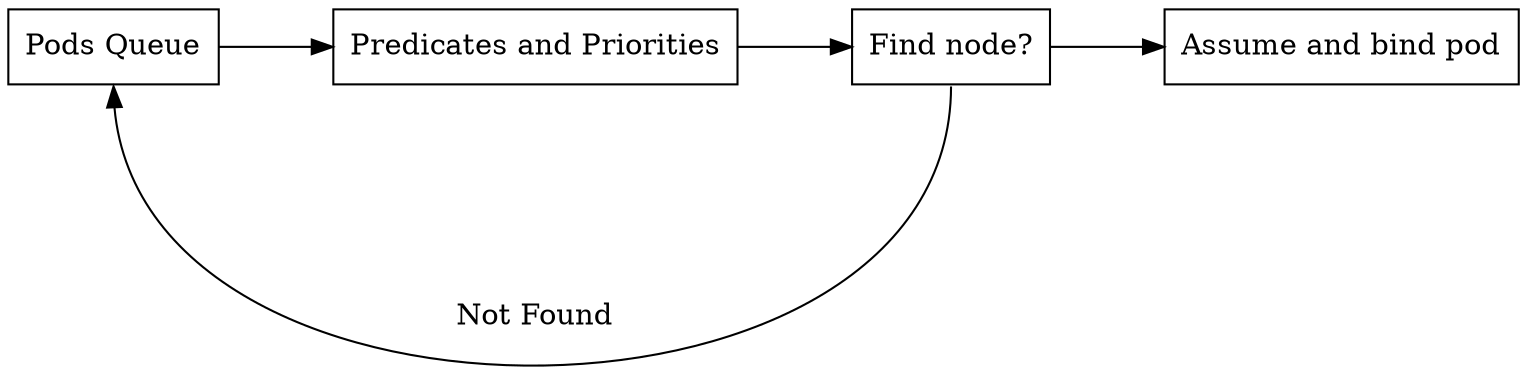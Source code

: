 digraph G {
    rankdir = LR
    nodesep = 1
    ranksep = 0.75
    node [shape=record]

    "Pods Queue" -> "Predicates and Priorities" [weight=2]
    "Predicates and Priorities" -> "Find node?" [weight=2]
    "Find node?" -> "Assume and bind pod" [weight=2]
    "Find node?" -> "Pods Queue" [label="Not Found", tailport=s, headport=s, weight=1]
}

